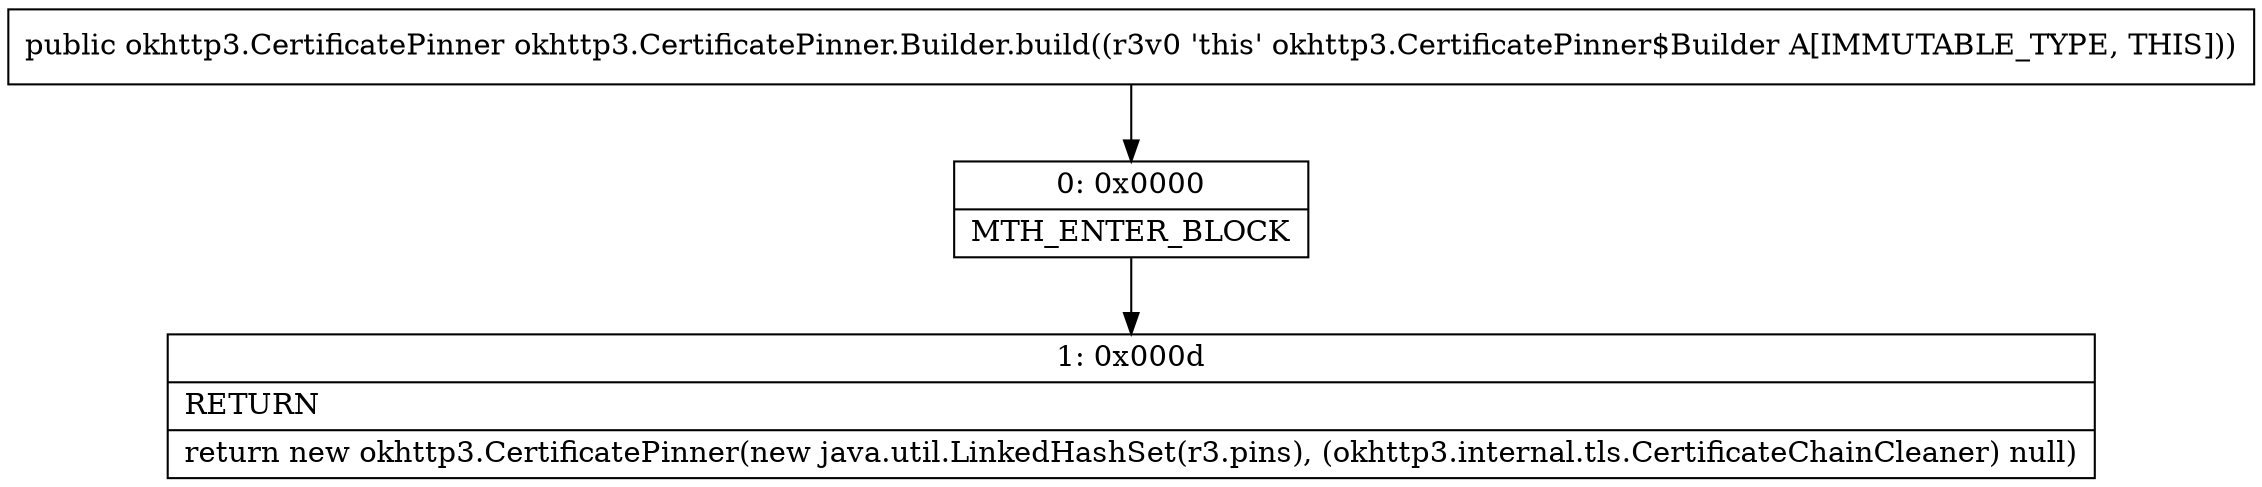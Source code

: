 digraph "CFG forokhttp3.CertificatePinner.Builder.build()Lokhttp3\/CertificatePinner;" {
Node_0 [shape=record,label="{0\:\ 0x0000|MTH_ENTER_BLOCK\l}"];
Node_1 [shape=record,label="{1\:\ 0x000d|RETURN\l|return new okhttp3.CertificatePinner(new java.util.LinkedHashSet(r3.pins), (okhttp3.internal.tls.CertificateChainCleaner) null)\l}"];
MethodNode[shape=record,label="{public okhttp3.CertificatePinner okhttp3.CertificatePinner.Builder.build((r3v0 'this' okhttp3.CertificatePinner$Builder A[IMMUTABLE_TYPE, THIS])) }"];
MethodNode -> Node_0;
Node_0 -> Node_1;
}

